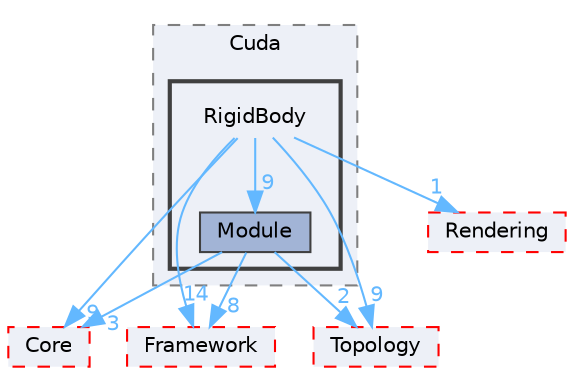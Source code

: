 digraph "E:/Peridyno/peridyno/src/Dynamics/Cuda/RigidBody"
{
 // LATEX_PDF_SIZE
  bgcolor="transparent";
  edge [fontname=Helvetica,fontsize=10,labelfontname=Helvetica,labelfontsize=10];
  node [fontname=Helvetica,fontsize=10,shape=box,height=0.2,width=0.4];
  compound=true
  subgraph clusterdir_fcf8d9b41703035e4148e841d5c3507a {
    graph [ bgcolor="#edf0f7", pencolor="grey50", label="Cuda", fontname=Helvetica,fontsize=10 style="filled,dashed", URL="dir_fcf8d9b41703035e4148e841d5c3507a.html",tooltip=""]
  subgraph clusterdir_ec266d1f9a857512feb7877f7e1dce0a {
    graph [ bgcolor="#edf0f7", pencolor="grey25", label="", fontname=Helvetica,fontsize=10 style="filled,bold", URL="dir_ec266d1f9a857512feb7877f7e1dce0a.html",tooltip=""]
    dir_ec266d1f9a857512feb7877f7e1dce0a [shape=plaintext, label="RigidBody"];
  dir_bba485931c3f1bb40c163706408ff420 [label="Module", fillcolor="#a2b4d6", color="grey25", style="filled", URL="dir_bba485931c3f1bb40c163706408ff420.html",tooltip=""];
  }
  }
  dir_0a5d901ffa28d51286754f85d80379d0 [label="Rendering", fillcolor="#edf0f7", color="red", style="filled,dashed", URL="dir_0a5d901ffa28d51286754f85d80379d0.html",tooltip=""];
  dir_3e9476288c0c22cbcea08ca5b8b8c190 [label="Core", fillcolor="#edf0f7", color="red", style="filled,dashed", URL="dir_3e9476288c0c22cbcea08ca5b8b8c190.html",tooltip=""];
  dir_c2c045169feb12a9231cac4869e44751 [label="Framework", fillcolor="#edf0f7", color="red", style="filled,dashed", URL="dir_c2c045169feb12a9231cac4869e44751.html",tooltip=""];
  dir_d79986e58178c8ff2b3bf391fc431f24 [label="Topology", fillcolor="#edf0f7", color="red", style="filled,dashed", URL="dir_d79986e58178c8ff2b3bf391fc431f24.html",tooltip=""];
  dir_ec266d1f9a857512feb7877f7e1dce0a->dir_0a5d901ffa28d51286754f85d80379d0 [headlabel="1", labeldistance=1.5 headhref="dir_000067_000065.html" href="dir_000067_000065.html" color="steelblue1" fontcolor="steelblue1"];
  dir_ec266d1f9a857512feb7877f7e1dce0a->dir_3e9476288c0c22cbcea08ca5b8b8c190 [headlabel="9", labeldistance=1.5 headhref="dir_000067_000012.html" href="dir_000067_000012.html" color="steelblue1" fontcolor="steelblue1"];
  dir_ec266d1f9a857512feb7877f7e1dce0a->dir_bba485931c3f1bb40c163706408ff420 [headlabel="9", labeldistance=1.5 headhref="dir_000067_000041.html" href="dir_000067_000041.html" color="steelblue1" fontcolor="steelblue1"];
  dir_ec266d1f9a857512feb7877f7e1dce0a->dir_c2c045169feb12a9231cac4869e44751 [headlabel="14", labeldistance=1.5 headhref="dir_000067_000022.html" href="dir_000067_000022.html" color="steelblue1" fontcolor="steelblue1"];
  dir_ec266d1f9a857512feb7877f7e1dce0a->dir_d79986e58178c8ff2b3bf391fc431f24 [headlabel="9", labeldistance=1.5 headhref="dir_000067_000074.html" href="dir_000067_000074.html" color="steelblue1" fontcolor="steelblue1"];
  dir_bba485931c3f1bb40c163706408ff420->dir_3e9476288c0c22cbcea08ca5b8b8c190 [headlabel="3", labeldistance=1.5 headhref="dir_000041_000012.html" href="dir_000041_000012.html" color="steelblue1" fontcolor="steelblue1"];
  dir_bba485931c3f1bb40c163706408ff420->dir_c2c045169feb12a9231cac4869e44751 [headlabel="8", labeldistance=1.5 headhref="dir_000041_000022.html" href="dir_000041_000022.html" color="steelblue1" fontcolor="steelblue1"];
  dir_bba485931c3f1bb40c163706408ff420->dir_d79986e58178c8ff2b3bf391fc431f24 [headlabel="2", labeldistance=1.5 headhref="dir_000041_000074.html" href="dir_000041_000074.html" color="steelblue1" fontcolor="steelblue1"];
}
